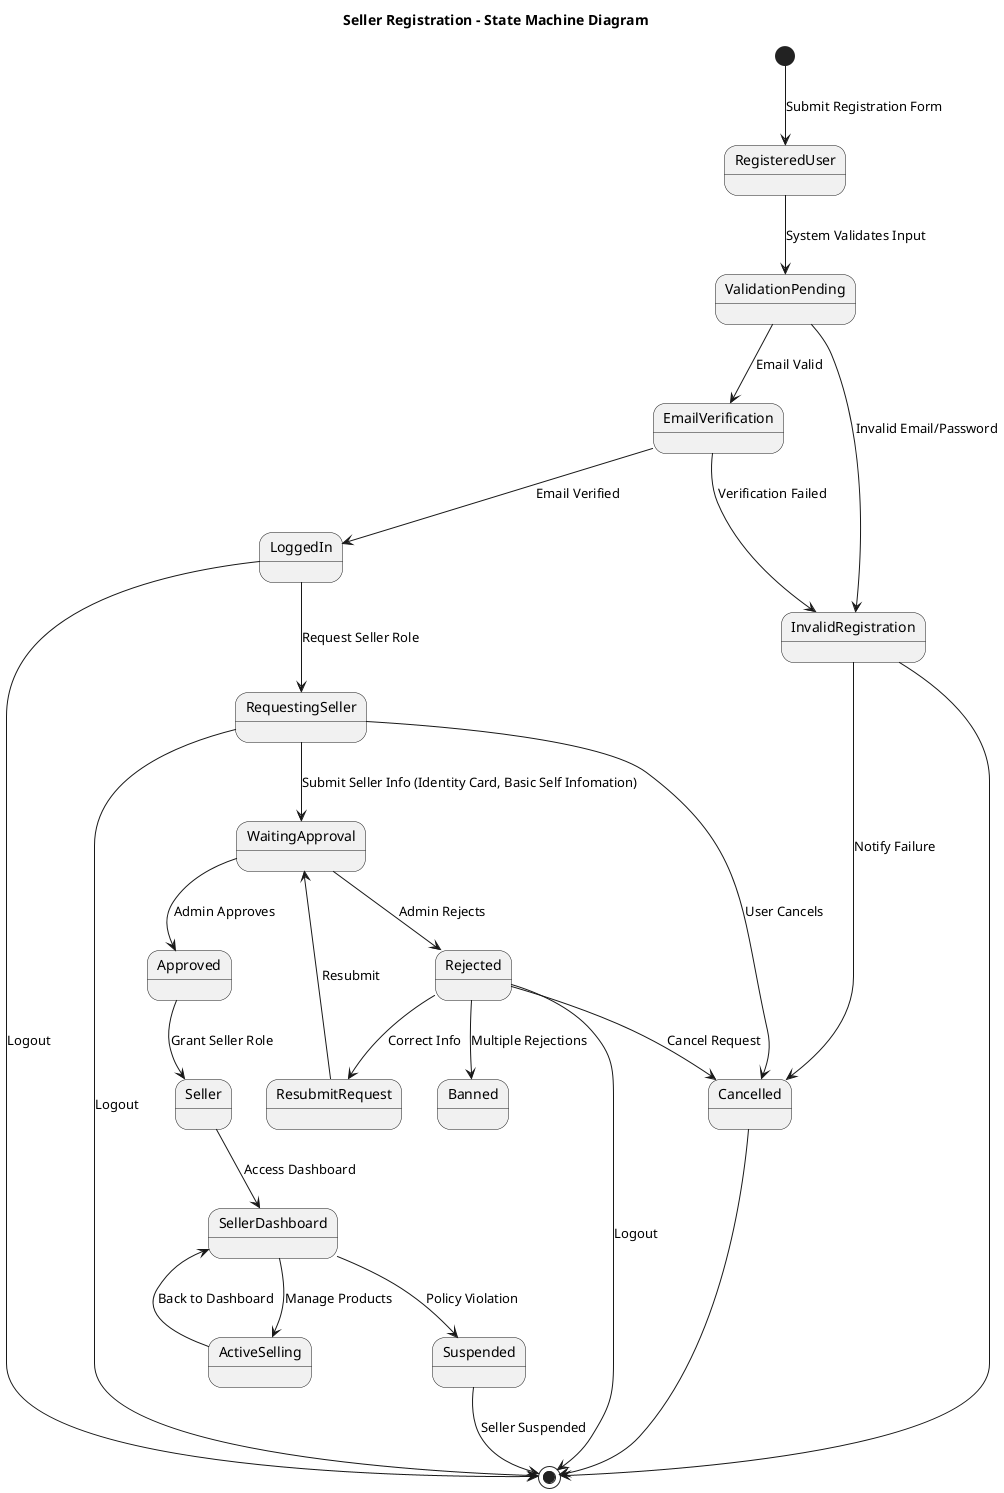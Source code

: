 @startuml register seller
title Seller Registration - State Machine Diagram

[*] --> RegisteredUser : Submit Registration Form
RegisteredUser --> ValidationPending : System Validates Input
ValidationPending --> EmailVerification : Email Valid
EmailVerification --> LoggedIn : Email Verified
EmailVerification --> InvalidRegistration : Verification Failed

ValidationPending --> InvalidRegistration : Invalid Email/Password
InvalidRegistration --> Cancelled : Notify Failure
InvalidRegistration --> [*]

LoggedIn --> RequestingSeller : Request Seller Role
LoggedIn --> [*] : Logout

RequestingSeller --> WaitingApproval : Submit Seller Info (Identity Card, Basic Self Infomation)
RequestingSeller --> Cancelled : User Cancels
RequestingSeller --> [*] : Logout

WaitingApproval --> Approved : Admin Approves
Approved --> Seller : Grant Seller Role
Seller --> SellerDashboard : Access Dashboard
SellerDashboard --> ActiveSelling : Manage Products
ActiveSelling --> SellerDashboard : Back to Dashboard

WaitingApproval --> Rejected : Admin Rejects
Rejected --> ResubmitRequest : Correct Info
Rejected --> Banned : Multiple Rejections
Rejected --> Cancelled : Cancel Request
Rejected --> [*] : Logout

ResubmitRequest --> WaitingApproval : Resubmit
Cancelled --> [*]
Suspended --> [*] : Seller Suspended

SellerDashboard --> Suspended : Policy Violation
